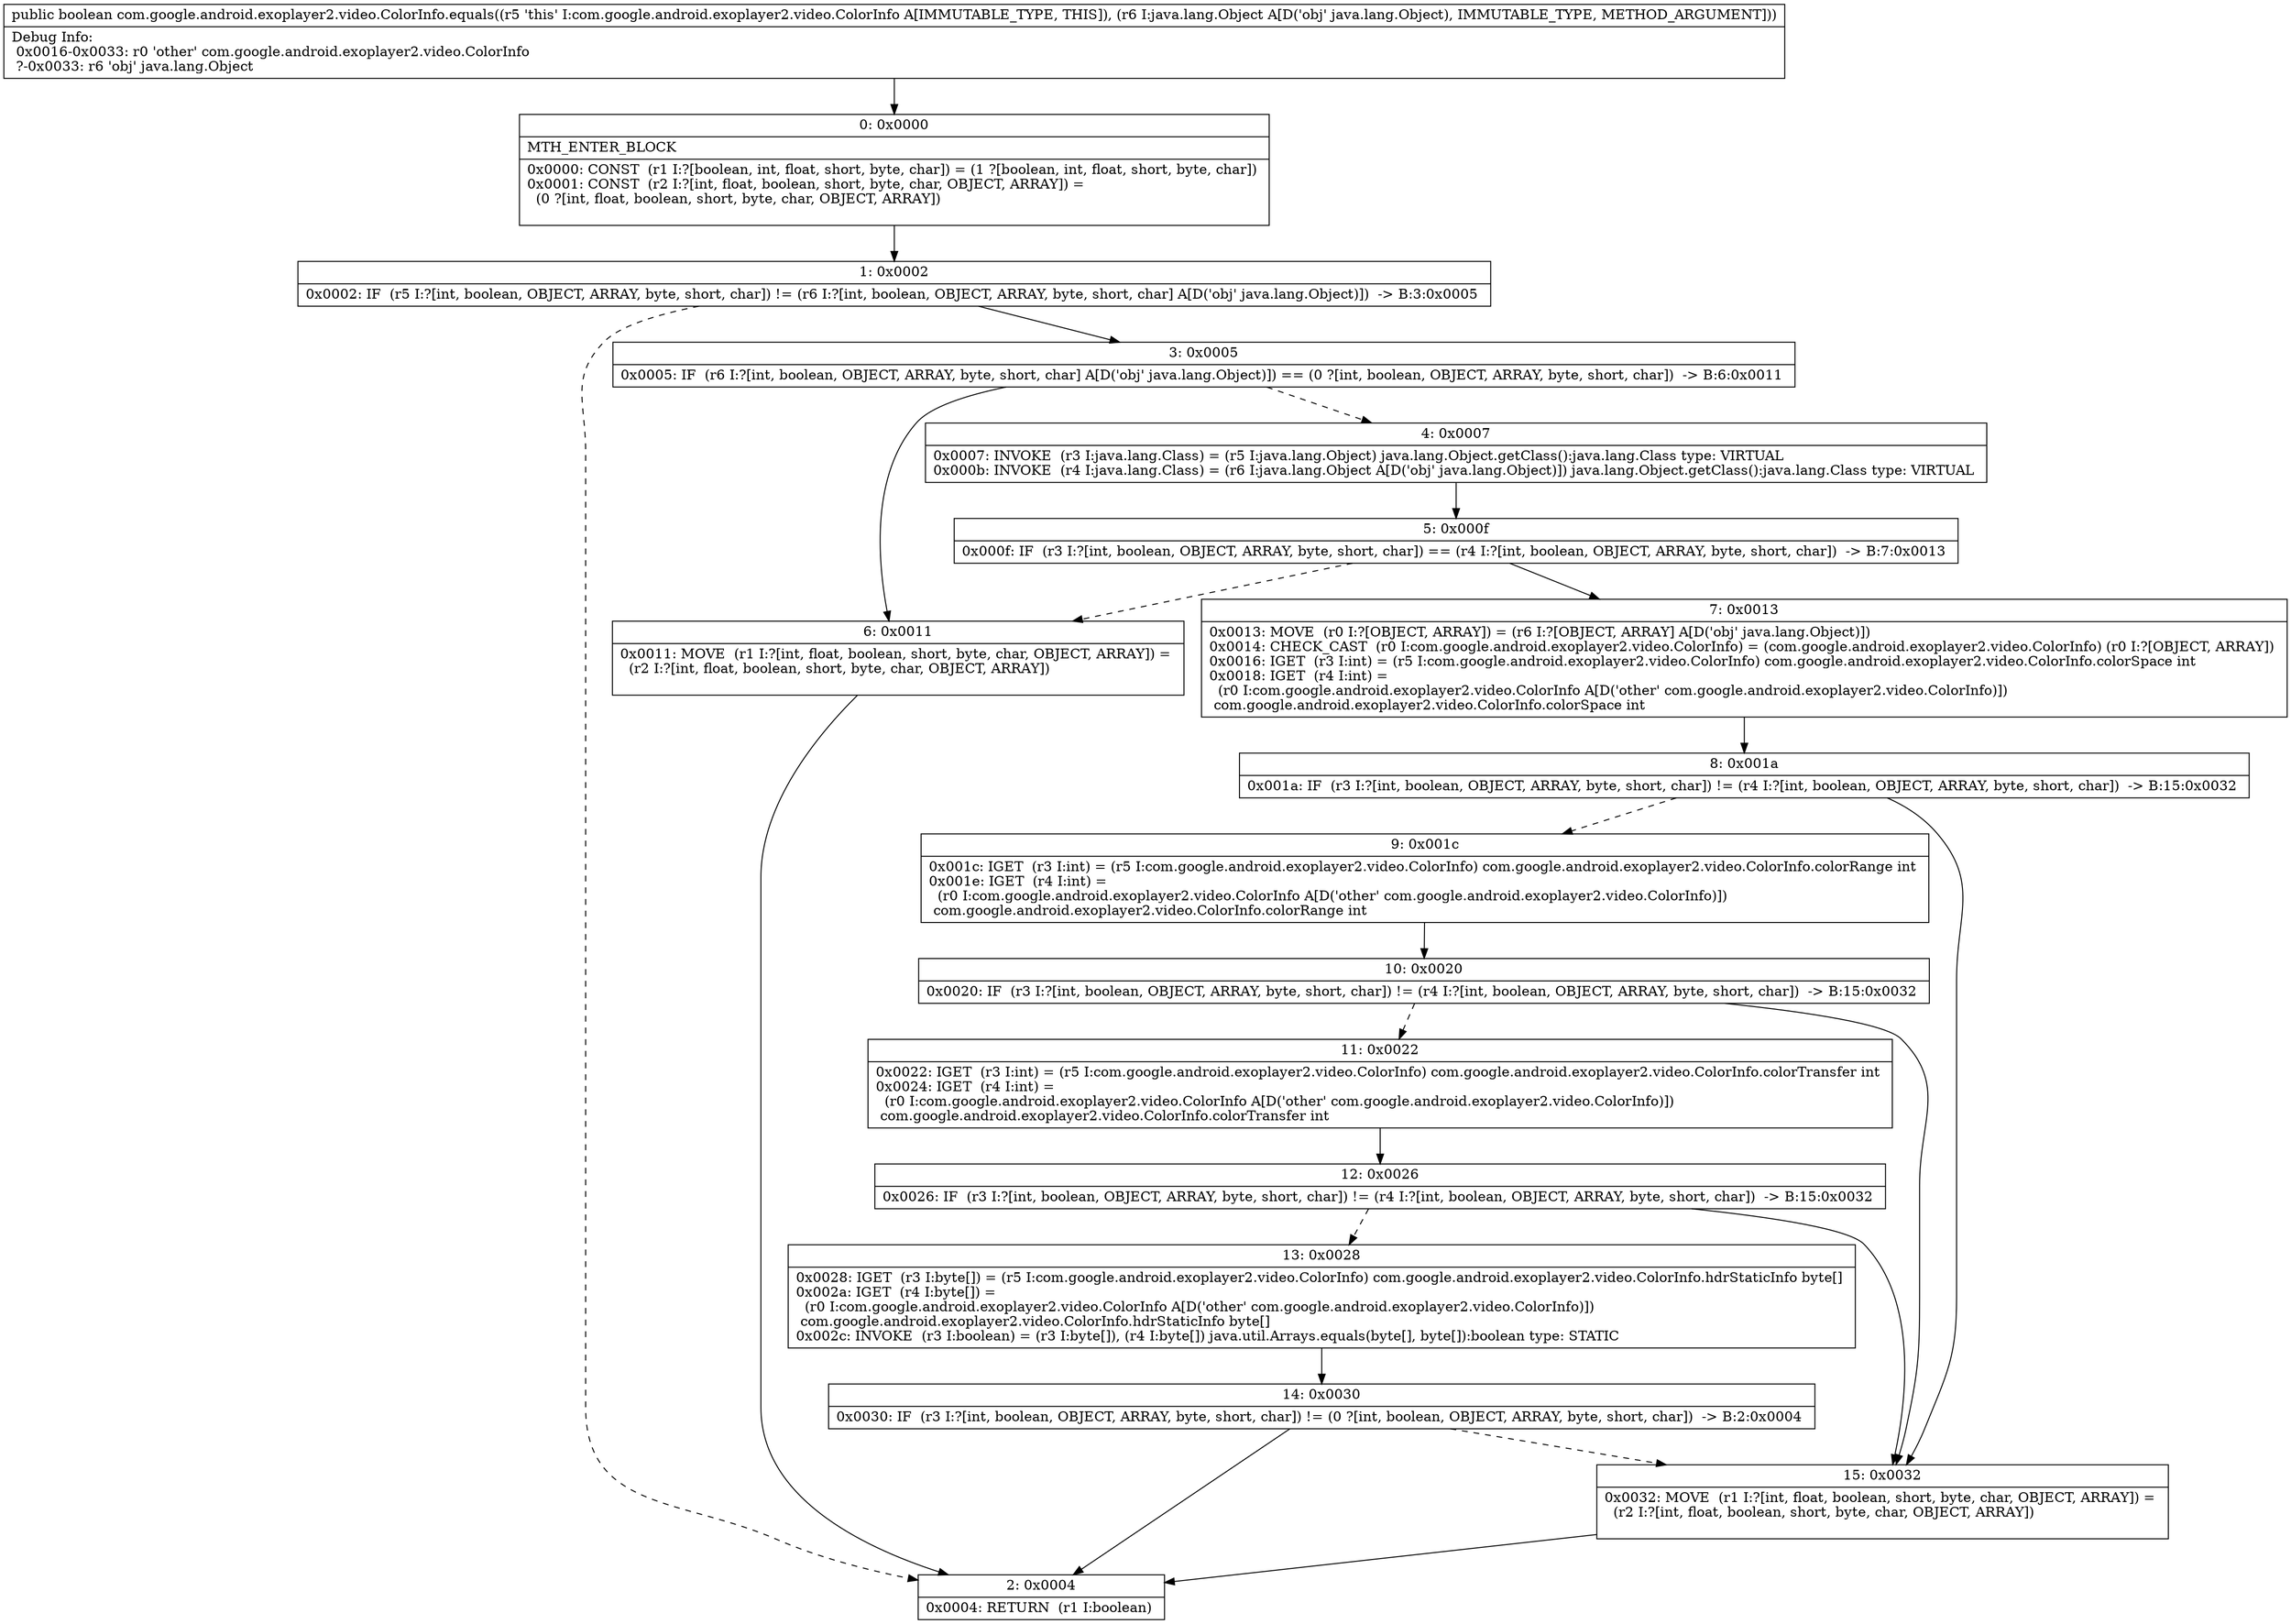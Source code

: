 digraph "CFG forcom.google.android.exoplayer2.video.ColorInfo.equals(Ljava\/lang\/Object;)Z" {
Node_0 [shape=record,label="{0\:\ 0x0000|MTH_ENTER_BLOCK\l|0x0000: CONST  (r1 I:?[boolean, int, float, short, byte, char]) = (1 ?[boolean, int, float, short, byte, char]) \l0x0001: CONST  (r2 I:?[int, float, boolean, short, byte, char, OBJECT, ARRAY]) = \l  (0 ?[int, float, boolean, short, byte, char, OBJECT, ARRAY])\l \l}"];
Node_1 [shape=record,label="{1\:\ 0x0002|0x0002: IF  (r5 I:?[int, boolean, OBJECT, ARRAY, byte, short, char]) != (r6 I:?[int, boolean, OBJECT, ARRAY, byte, short, char] A[D('obj' java.lang.Object)])  \-\> B:3:0x0005 \l}"];
Node_2 [shape=record,label="{2\:\ 0x0004|0x0004: RETURN  (r1 I:boolean) \l}"];
Node_3 [shape=record,label="{3\:\ 0x0005|0x0005: IF  (r6 I:?[int, boolean, OBJECT, ARRAY, byte, short, char] A[D('obj' java.lang.Object)]) == (0 ?[int, boolean, OBJECT, ARRAY, byte, short, char])  \-\> B:6:0x0011 \l}"];
Node_4 [shape=record,label="{4\:\ 0x0007|0x0007: INVOKE  (r3 I:java.lang.Class) = (r5 I:java.lang.Object) java.lang.Object.getClass():java.lang.Class type: VIRTUAL \l0x000b: INVOKE  (r4 I:java.lang.Class) = (r6 I:java.lang.Object A[D('obj' java.lang.Object)]) java.lang.Object.getClass():java.lang.Class type: VIRTUAL \l}"];
Node_5 [shape=record,label="{5\:\ 0x000f|0x000f: IF  (r3 I:?[int, boolean, OBJECT, ARRAY, byte, short, char]) == (r4 I:?[int, boolean, OBJECT, ARRAY, byte, short, char])  \-\> B:7:0x0013 \l}"];
Node_6 [shape=record,label="{6\:\ 0x0011|0x0011: MOVE  (r1 I:?[int, float, boolean, short, byte, char, OBJECT, ARRAY]) = \l  (r2 I:?[int, float, boolean, short, byte, char, OBJECT, ARRAY])\l \l}"];
Node_7 [shape=record,label="{7\:\ 0x0013|0x0013: MOVE  (r0 I:?[OBJECT, ARRAY]) = (r6 I:?[OBJECT, ARRAY] A[D('obj' java.lang.Object)]) \l0x0014: CHECK_CAST  (r0 I:com.google.android.exoplayer2.video.ColorInfo) = (com.google.android.exoplayer2.video.ColorInfo) (r0 I:?[OBJECT, ARRAY]) \l0x0016: IGET  (r3 I:int) = (r5 I:com.google.android.exoplayer2.video.ColorInfo) com.google.android.exoplayer2.video.ColorInfo.colorSpace int \l0x0018: IGET  (r4 I:int) = \l  (r0 I:com.google.android.exoplayer2.video.ColorInfo A[D('other' com.google.android.exoplayer2.video.ColorInfo)])\l com.google.android.exoplayer2.video.ColorInfo.colorSpace int \l}"];
Node_8 [shape=record,label="{8\:\ 0x001a|0x001a: IF  (r3 I:?[int, boolean, OBJECT, ARRAY, byte, short, char]) != (r4 I:?[int, boolean, OBJECT, ARRAY, byte, short, char])  \-\> B:15:0x0032 \l}"];
Node_9 [shape=record,label="{9\:\ 0x001c|0x001c: IGET  (r3 I:int) = (r5 I:com.google.android.exoplayer2.video.ColorInfo) com.google.android.exoplayer2.video.ColorInfo.colorRange int \l0x001e: IGET  (r4 I:int) = \l  (r0 I:com.google.android.exoplayer2.video.ColorInfo A[D('other' com.google.android.exoplayer2.video.ColorInfo)])\l com.google.android.exoplayer2.video.ColorInfo.colorRange int \l}"];
Node_10 [shape=record,label="{10\:\ 0x0020|0x0020: IF  (r3 I:?[int, boolean, OBJECT, ARRAY, byte, short, char]) != (r4 I:?[int, boolean, OBJECT, ARRAY, byte, short, char])  \-\> B:15:0x0032 \l}"];
Node_11 [shape=record,label="{11\:\ 0x0022|0x0022: IGET  (r3 I:int) = (r5 I:com.google.android.exoplayer2.video.ColorInfo) com.google.android.exoplayer2.video.ColorInfo.colorTransfer int \l0x0024: IGET  (r4 I:int) = \l  (r0 I:com.google.android.exoplayer2.video.ColorInfo A[D('other' com.google.android.exoplayer2.video.ColorInfo)])\l com.google.android.exoplayer2.video.ColorInfo.colorTransfer int \l}"];
Node_12 [shape=record,label="{12\:\ 0x0026|0x0026: IF  (r3 I:?[int, boolean, OBJECT, ARRAY, byte, short, char]) != (r4 I:?[int, boolean, OBJECT, ARRAY, byte, short, char])  \-\> B:15:0x0032 \l}"];
Node_13 [shape=record,label="{13\:\ 0x0028|0x0028: IGET  (r3 I:byte[]) = (r5 I:com.google.android.exoplayer2.video.ColorInfo) com.google.android.exoplayer2.video.ColorInfo.hdrStaticInfo byte[] \l0x002a: IGET  (r4 I:byte[]) = \l  (r0 I:com.google.android.exoplayer2.video.ColorInfo A[D('other' com.google.android.exoplayer2.video.ColorInfo)])\l com.google.android.exoplayer2.video.ColorInfo.hdrStaticInfo byte[] \l0x002c: INVOKE  (r3 I:boolean) = (r3 I:byte[]), (r4 I:byte[]) java.util.Arrays.equals(byte[], byte[]):boolean type: STATIC \l}"];
Node_14 [shape=record,label="{14\:\ 0x0030|0x0030: IF  (r3 I:?[int, boolean, OBJECT, ARRAY, byte, short, char]) != (0 ?[int, boolean, OBJECT, ARRAY, byte, short, char])  \-\> B:2:0x0004 \l}"];
Node_15 [shape=record,label="{15\:\ 0x0032|0x0032: MOVE  (r1 I:?[int, float, boolean, short, byte, char, OBJECT, ARRAY]) = \l  (r2 I:?[int, float, boolean, short, byte, char, OBJECT, ARRAY])\l \l}"];
MethodNode[shape=record,label="{public boolean com.google.android.exoplayer2.video.ColorInfo.equals((r5 'this' I:com.google.android.exoplayer2.video.ColorInfo A[IMMUTABLE_TYPE, THIS]), (r6 I:java.lang.Object A[D('obj' java.lang.Object), IMMUTABLE_TYPE, METHOD_ARGUMENT]))  | Debug Info:\l  0x0016\-0x0033: r0 'other' com.google.android.exoplayer2.video.ColorInfo\l  ?\-0x0033: r6 'obj' java.lang.Object\l}"];
MethodNode -> Node_0;
Node_0 -> Node_1;
Node_1 -> Node_2[style=dashed];
Node_1 -> Node_3;
Node_3 -> Node_4[style=dashed];
Node_3 -> Node_6;
Node_4 -> Node_5;
Node_5 -> Node_6[style=dashed];
Node_5 -> Node_7;
Node_6 -> Node_2;
Node_7 -> Node_8;
Node_8 -> Node_9[style=dashed];
Node_8 -> Node_15;
Node_9 -> Node_10;
Node_10 -> Node_11[style=dashed];
Node_10 -> Node_15;
Node_11 -> Node_12;
Node_12 -> Node_13[style=dashed];
Node_12 -> Node_15;
Node_13 -> Node_14;
Node_14 -> Node_2;
Node_14 -> Node_15[style=dashed];
Node_15 -> Node_2;
}

